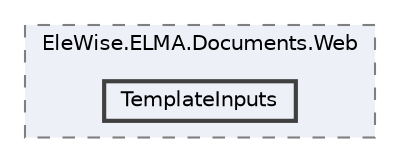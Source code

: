 digraph "Web/Modules/EleWise.ELMA.Documents.Web/TemplateInputs"
{
 // LATEX_PDF_SIZE
  bgcolor="transparent";
  edge [fontname=Helvetica,fontsize=10,labelfontname=Helvetica,labelfontsize=10];
  node [fontname=Helvetica,fontsize=10,shape=box,height=0.2,width=0.4];
  compound=true
  subgraph clusterdir_7b30ed932694c4fcdc3e91e9f60fe418 {
    graph [ bgcolor="#edf0f7", pencolor="grey50", label="EleWise.ELMA.Documents.Web", fontname=Helvetica,fontsize=10 style="filled,dashed", URL="dir_7b30ed932694c4fcdc3e91e9f60fe418.html",tooltip=""]
  dir_3febf638a1ea7161a51c6d22c8ee7a56 [label="TemplateInputs", fillcolor="#edf0f7", color="grey25", style="filled,bold", URL="dir_3febf638a1ea7161a51c6d22c8ee7a56.html",tooltip=""];
  }
}
